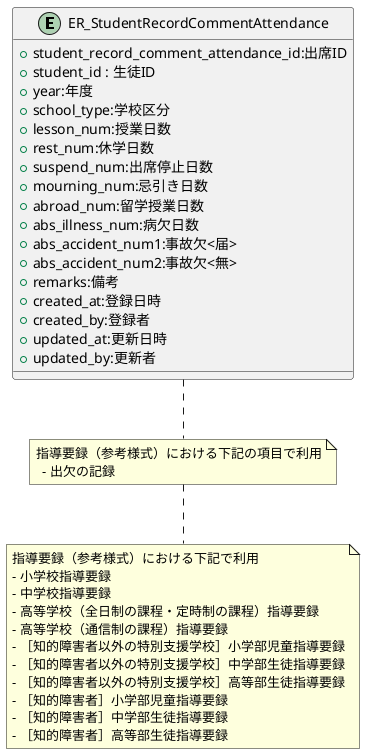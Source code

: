 @startuml

entity "ER_StudentRecordCommentAttendance"{
    + student_record_comment_attendance_id:出席ID
    + student_id : 生徒ID
    + year:年度
    + school_type:学校区分
    + lesson_num:授業日数
    + rest_num:休学日数
    + suspend_num:出席停止日数
    + mourning_num:忌引き日数
    + abroad_num:留学授業日数
    + abs_illness_num:病欠日数
    + abs_accident_num1:事故欠<届>
    + abs_accident_num2:事故欠<無>
    + remarks:備考
    + created_at:登録日時
    + created_by:登録者
    + updated_at:更新日時
    + updated_by:更新者
}

note bottom
指導要録（参考様式）における下記の項目で利用
  - 出欠の記録
end note

note bottom
指導要録（参考様式）における下記で利用
- 小学校指導要録
- 中学校指導要録
- 高等学校（全日制の課程・定時制の課程）指導要録
- 高等学校（通信制の課程）指導要録
- ［知的障害者以外の特別支援学校］小学部児童指導要録
- ［知的障害者以外の特別支援学校］中学部生徒指導要録
- ［知的障害者以外の特別支援学校］高等部生徒指導要録
- ［知的障害者］小学部児童指導要録
- ［知的障害者］中学部生徒指導要録
- ［知的障害者］高等部生徒指導要録
end note



@enduml
